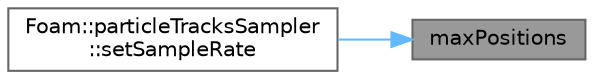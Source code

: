 digraph "maxPositions"
{
 // LATEX_PDF_SIZE
  bgcolor="transparent";
  edge [fontname=Helvetica,fontsize=10,labelfontname=Helvetica,labelfontsize=10];
  node [fontname=Helvetica,fontsize=10,shape=box,height=0.2,width=0.4];
  rankdir="RL";
  Node1 [id="Node000001",label="maxPositions",height=0.2,width=0.4,color="gray40", fillcolor="grey60", style="filled", fontcolor="black",tooltip=" "];
  Node1 -> Node2 [id="edge1_Node000001_Node000002",dir="back",color="steelblue1",style="solid",tooltip=" "];
  Node2 [id="Node000002",label="Foam::particleTracksSampler\l::setSampleRate",height=0.2,width=0.4,color="grey40", fillcolor="white", style="filled",URL="$classFoam_1_1particleTracksSampler.html#a729c0f48722f47c4c6859f7746e1dc34",tooltip=" "];
}
